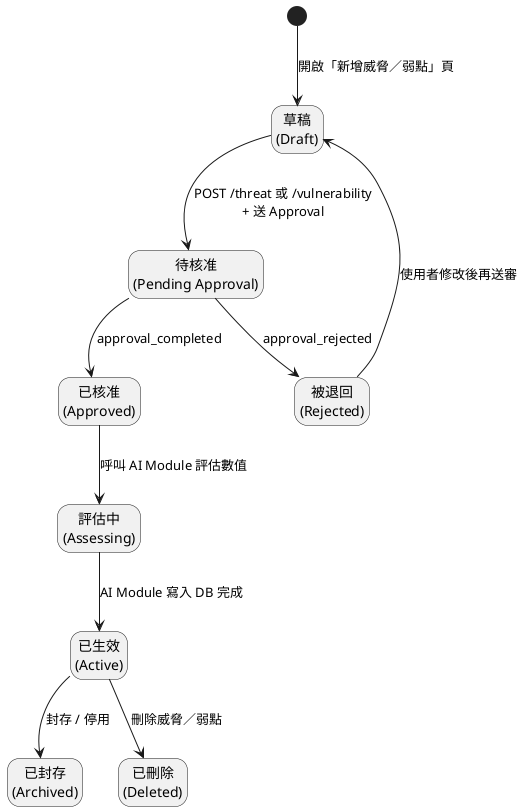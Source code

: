 @startuml
hide empty description


[*] --> Draft : 開啟「新增威脅／弱點」頁
state "草稿\n(Draft)" as Draft <<draft>>

Draft --> PendingApproval : POST /threat 或 /vulnerability\n+ 送 Approval
state "待核准\n(Pending Approval)" as PendingApproval <<approval>>

PendingApproval --> Approved  : approval_completed
PendingApproval --> Rejected  : approval_rejected
state "被退回\n(Rejected)" as Rejected <<error>>
Rejected --> Draft : 使用者修改後再送審

state "已核准\n(Approved)" as Approved <<approval>>
Approved --> Assessing : 呼叫 AI Module 評估數值
state "評估中\n(Assessing)" as Assessing <<assess>>

Assessing --> Active : AI Module 寫入 DB 完成
state "已生效\n(Active)" as Active <<active>>

Active --> Archived : 封存 / 停用
state "已封存\n(Archived)" as Archived <<terminal>>

Active --> Deleted : 刪除威脅／弱點
state "已刪除\n(Deleted)" as Deleted <<terminal>>
@enduml
